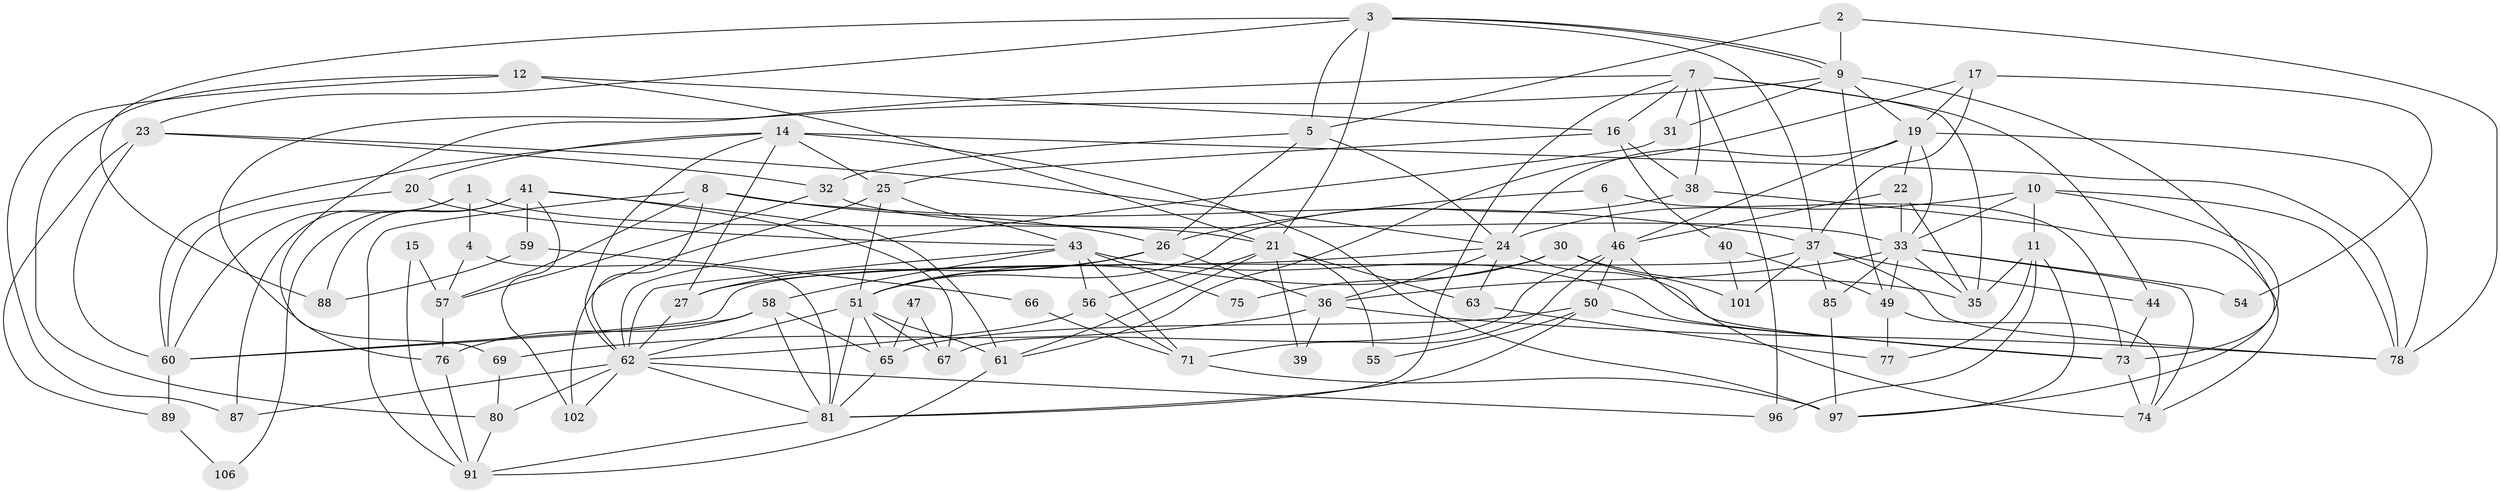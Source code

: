 // Generated by graph-tools (version 1.1) at 2025/52/02/27/25 19:52:06]
// undirected, 76 vertices, 181 edges
graph export_dot {
graph [start="1"]
  node [color=gray90,style=filled];
  1;
  2;
  3 [super="+52"];
  4;
  5 [super="+48"];
  6 [super="+18"];
  7 [super="+29"];
  8;
  9 [super="+84"];
  10 [super="+70"];
  11 [super="+13"];
  12 [super="+42"];
  14 [super="+83"];
  15;
  16;
  17;
  19 [super="+68"];
  20;
  21 [super="+34"];
  22;
  23;
  24 [super="+93"];
  25 [super="+28"];
  26;
  27;
  30;
  31 [super="+108"];
  32;
  33 [super="+104"];
  35;
  36 [super="+45"];
  37 [super="+103"];
  38;
  39;
  40;
  41 [super="+98"];
  43 [super="+109"];
  44;
  46 [super="+72"];
  47;
  49 [super="+53"];
  50;
  51 [super="+86"];
  54;
  55;
  56 [super="+64"];
  57;
  58 [super="+82"];
  59;
  60 [super="+100"];
  61 [super="+92"];
  62 [super="+99"];
  63;
  65 [super="+107"];
  66;
  67;
  69;
  71;
  73 [super="+95"];
  74 [super="+79"];
  75;
  76;
  77;
  78 [super="+90"];
  80;
  81 [super="+94"];
  85;
  87;
  88;
  89;
  91 [super="+105"];
  96;
  97;
  101;
  102;
  106;
  1 -- 60;
  1 -- 4;
  1 -- 21;
  1 -- 87;
  2 -- 78;
  2 -- 5;
  2 -- 9;
  3 -- 9;
  3 -- 9;
  3 -- 88;
  3 -- 21;
  3 -- 37;
  3 -- 5;
  3 -- 23;
  4 -- 57;
  4 -- 81;
  5 -- 24;
  5 -- 32;
  5 -- 26;
  6 -- 73;
  6 -- 26;
  6 -- 46;
  7 -- 44;
  7 -- 16;
  7 -- 96;
  7 -- 81;
  7 -- 35;
  7 -- 69;
  7 -- 38;
  7 -- 31;
  8 -- 26;
  8 -- 62;
  8 -- 37;
  8 -- 57;
  8 -- 91;
  9 -- 19;
  9 -- 76;
  9 -- 31;
  9 -- 49;
  9 -- 73;
  10 -- 24;
  10 -- 11;
  10 -- 78;
  10 -- 33;
  10 -- 97;
  11 -- 96;
  11 -- 77;
  11 -- 97;
  11 -- 35;
  12 -- 87;
  12 -- 80;
  12 -- 21;
  12 -- 16;
  14 -- 25;
  14 -- 20;
  14 -- 97;
  14 -- 27;
  14 -- 60;
  14 -- 62;
  14 -- 78;
  15 -- 57;
  15 -- 91;
  16 -- 25;
  16 -- 38;
  16 -- 40;
  17 -- 19;
  17 -- 37;
  17 -- 54;
  17 -- 61;
  19 -- 22;
  19 -- 46;
  19 -- 78;
  19 -- 24;
  19 -- 33;
  20 -- 60;
  20 -- 43;
  21 -- 55;
  21 -- 56;
  21 -- 39;
  21 -- 61;
  21 -- 63;
  22 -- 46;
  22 -- 33;
  22 -- 35;
  23 -- 60;
  23 -- 32;
  23 -- 89;
  23 -- 24;
  24 -- 27;
  24 -- 73;
  24 -- 36;
  24 -- 63;
  25 -- 51;
  25 -- 102;
  25 -- 43;
  26 -- 27;
  26 -- 51;
  26 -- 36;
  27 -- 62;
  30 -- 101;
  30 -- 35;
  30 -- 75;
  30 -- 51;
  31 -- 62;
  32 -- 57;
  32 -- 33;
  33 -- 54;
  33 -- 49;
  33 -- 35;
  33 -- 85;
  33 -- 36;
  33 -- 74;
  36 -- 69;
  36 -- 78;
  36 -- 39;
  37 -- 60;
  37 -- 101;
  37 -- 85;
  37 -- 44;
  37 -- 78;
  38 -- 51;
  38 -- 74;
  40 -- 49;
  40 -- 101;
  41 -- 59 [weight=2];
  41 -- 88;
  41 -- 106;
  41 -- 67;
  41 -- 102;
  41 -- 61;
  43 -- 73;
  43 -- 58;
  43 -- 56;
  43 -- 71;
  43 -- 75;
  43 -- 62;
  44 -- 73;
  46 -- 71 [weight=2];
  46 -- 74;
  46 -- 50;
  46 -- 67;
  47 -- 65;
  47 -- 67;
  49 -- 77;
  49 -- 74;
  50 -- 81;
  50 -- 55;
  50 -- 65;
  50 -- 73;
  51 -- 61;
  51 -- 62;
  51 -- 67;
  51 -- 65;
  51 -- 81;
  56 -- 71;
  56 -- 62;
  57 -- 76;
  58 -- 65;
  58 -- 81;
  58 -- 76;
  58 -- 60;
  59 -- 88;
  59 -- 66;
  60 -- 89;
  61 -- 91;
  62 -- 96;
  62 -- 102;
  62 -- 80;
  62 -- 87;
  62 -- 81;
  63 -- 77;
  65 -- 81;
  66 -- 71;
  69 -- 80;
  71 -- 97;
  73 -- 74 [weight=2];
  76 -- 91;
  80 -- 91;
  81 -- 91;
  85 -- 97;
  89 -- 106;
}

